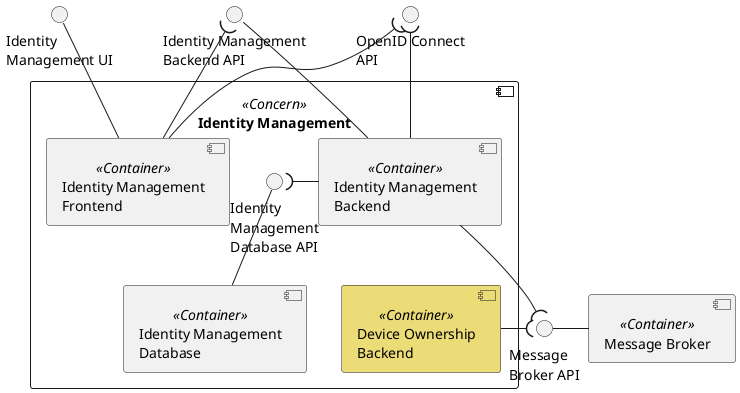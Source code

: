 @startuml identity-management-context

interface "Identity\nManagement UI" as FRONT_API
interface "Identity Management\nBackend API" as BACK_API

interface "OpenID Connect\nAPI" as OPENID

component "Identity Management" <<Concern>> {
    component "Identity Management\nBackend" <<Container>> as BACK
    component "Identity Management\nFrontend" <<Container>> as FRONT
    component "Identity Management\nDatabase" <<Container>> as DB

    interface "Identity\nManagement\nDatabase API" as DB_API

    DB_API -- DB
    FRONT_API -- FRONT
    BACK_API -- BACK
    DB_API )- BACK
    FRONT --( BACK_API
    OPENID )-- FRONT
    OPENID )-- BACK

    component "Device Ownership\nBackend" <<Container>> as FLOW #ebdc78
}

component "Message Broker" <<Container>> as MB
interface "Message\nBroker API" as MB_API

MB_API - MB

BACK --( MB_API

FLOW -( MB_API

DB -[hidden] FLOW

@enduml
